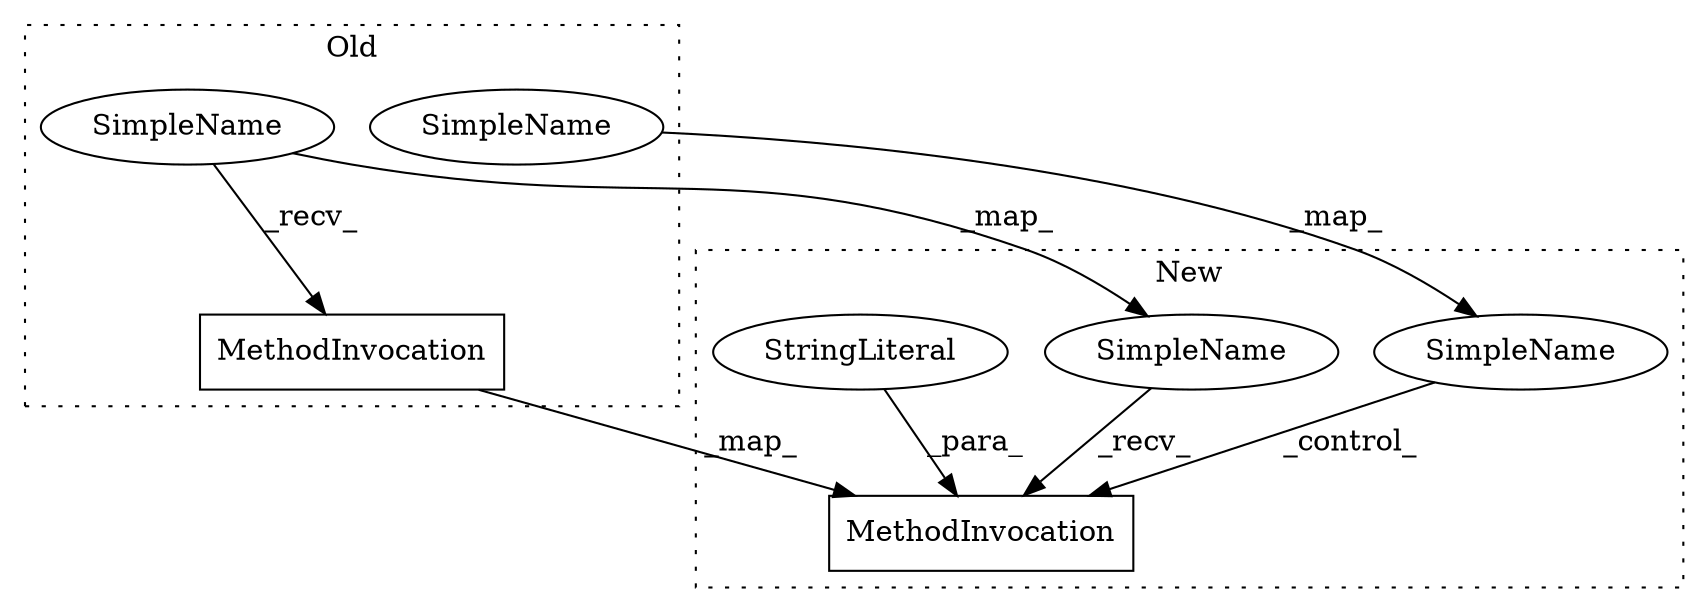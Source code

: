 digraph G {
subgraph cluster0 {
1 [label="MethodInvocation" a="32" s="6995,7018" l="7,1" shape="box"];
3 [label="SimpleName" a="42" s="2930" l="1" shape="ellipse"];
6 [label="SimpleName" a="42" s="6514" l="7" shape="ellipse"];
label = "Old";
style="dotted";
}
subgraph cluster1 {
2 [label="MethodInvocation" a="32" s="6492,6522" l="7,1" shape="box"];
4 [label="SimpleName" a="42" s="6015" l="7" shape="ellipse"];
5 [label="SimpleName" a="42" s="2582" l="1" shape="ellipse"];
7 [label="StringLiteral" a="45" s="6516" l="6" shape="ellipse"];
label = "New";
style="dotted";
}
1 -> 2 [label="_map_"];
3 -> 5 [label="_map_"];
4 -> 2 [label="_recv_"];
5 -> 2 [label="_control_"];
6 -> 4 [label="_map_"];
6 -> 1 [label="_recv_"];
7 -> 2 [label="_para_"];
}